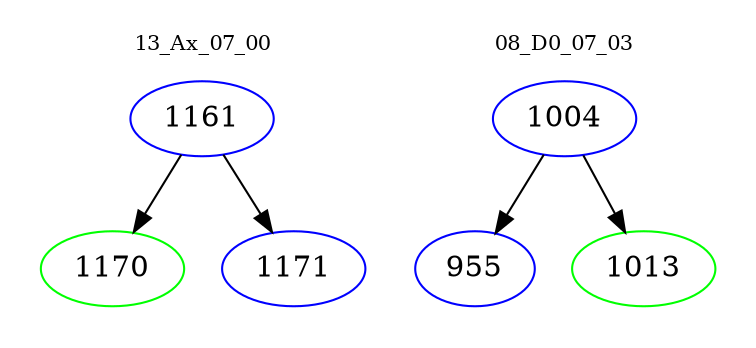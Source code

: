 digraph{
subgraph cluster_0 {
color = white
label = "13_Ax_07_00";
fontsize=10;
T0_1161 [label="1161", color="blue"]
T0_1161 -> T0_1170 [color="black"]
T0_1170 [label="1170", color="green"]
T0_1161 -> T0_1171 [color="black"]
T0_1171 [label="1171", color="blue"]
}
subgraph cluster_1 {
color = white
label = "08_D0_07_03";
fontsize=10;
T1_1004 [label="1004", color="blue"]
T1_1004 -> T1_955 [color="black"]
T1_955 [label="955", color="blue"]
T1_1004 -> T1_1013 [color="black"]
T1_1013 [label="1013", color="green"]
}
}
